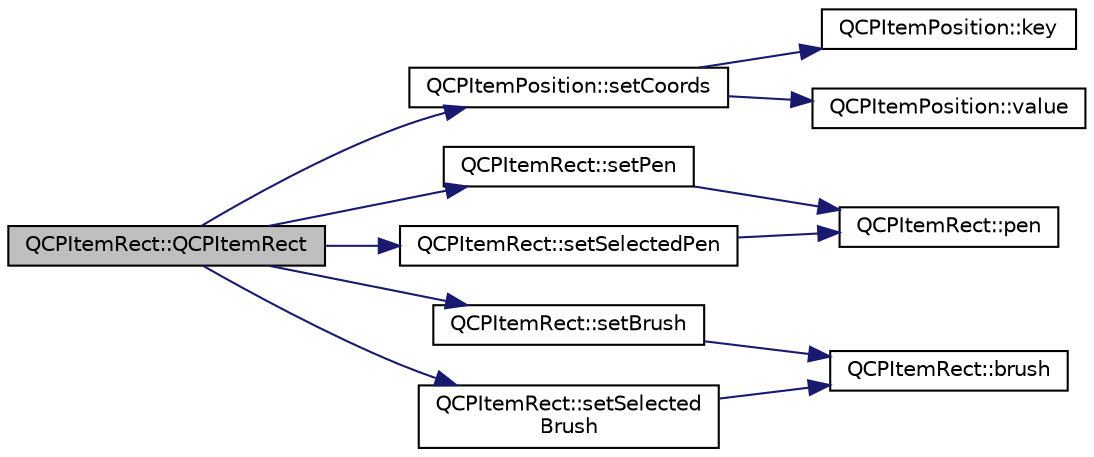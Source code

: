 digraph "QCPItemRect::QCPItemRect"
{
  edge [fontname="Helvetica",fontsize="10",labelfontname="Helvetica",labelfontsize="10"];
  node [fontname="Helvetica",fontsize="10",shape=record];
  rankdir="LR";
  Node0 [label="QCPItemRect::QCPItemRect",height=0.2,width=0.4,color="black", fillcolor="grey75", style="filled", fontcolor="black"];
  Node0 -> Node1 [color="midnightblue",fontsize="10",style="solid",fontname="Helvetica"];
  Node1 [label="QCPItemPosition::setCoords",height=0.2,width=0.4,color="black", fillcolor="white", style="filled",URL="$d1/dad/class_q_c_p_item_position.html#aa988ba4e87ab684c9021017dcaba945f"];
  Node1 -> Node2 [color="midnightblue",fontsize="10",style="solid",fontname="Helvetica"];
  Node2 [label="QCPItemPosition::key",height=0.2,width=0.4,color="black", fillcolor="white", style="filled",URL="$d1/dad/class_q_c_p_item_position.html#a6fc519f1b73722a8d0cff7d4d647407e"];
  Node1 -> Node3 [color="midnightblue",fontsize="10",style="solid",fontname="Helvetica"];
  Node3 [label="QCPItemPosition::value",height=0.2,width=0.4,color="black", fillcolor="white", style="filled",URL="$d1/dad/class_q_c_p_item_position.html#acfcf86f840a7366a4299bff593d5d636"];
  Node0 -> Node4 [color="midnightblue",fontsize="10",style="solid",fontname="Helvetica"];
  Node4 [label="QCPItemRect::setPen",height=0.2,width=0.4,color="black", fillcolor="white", style="filled",URL="$d9/dcc/class_q_c_p_item_rect.html#a483c0da5a17e1646cd17ddea2c124e7d"];
  Node4 -> Node5 [color="midnightblue",fontsize="10",style="solid",fontname="Helvetica"];
  Node5 [label="QCPItemRect::pen",height=0.2,width=0.4,color="black", fillcolor="white", style="filled",URL="$d9/dcc/class_q_c_p_item_rect.html#a3ee2f580a3950dc11247f405ce8b6ecf"];
  Node0 -> Node6 [color="midnightblue",fontsize="10",style="solid",fontname="Helvetica"];
  Node6 [label="QCPItemRect::setSelectedPen",height=0.2,width=0.4,color="black", fillcolor="white", style="filled",URL="$d9/dcc/class_q_c_p_item_rect.html#a52a1bcb2dc753a538e406a2ba3cf21ce"];
  Node6 -> Node5 [color="midnightblue",fontsize="10",style="solid",fontname="Helvetica"];
  Node0 -> Node7 [color="midnightblue",fontsize="10",style="solid",fontname="Helvetica"];
  Node7 [label="QCPItemRect::setBrush",height=0.2,width=0.4,color="black", fillcolor="white", style="filled",URL="$d9/dcc/class_q_c_p_item_rect.html#abbd4e346a03513ee466afc25d9c75446"];
  Node7 -> Node8 [color="midnightblue",fontsize="10",style="solid",fontname="Helvetica"];
  Node8 [label="QCPItemRect::brush",height=0.2,width=0.4,color="black", fillcolor="white", style="filled",URL="$d9/dcc/class_q_c_p_item_rect.html#a5071d7fd864428a1398152aca87b54ad"];
  Node0 -> Node9 [color="midnightblue",fontsize="10",style="solid",fontname="Helvetica"];
  Node9 [label="QCPItemRect::setSelected\lBrush",height=0.2,width=0.4,color="black", fillcolor="white", style="filled",URL="$d9/dcc/class_q_c_p_item_rect.html#abd1792859844118dedee86223cede7af"];
  Node9 -> Node8 [color="midnightblue",fontsize="10",style="solid",fontname="Helvetica"];
}
